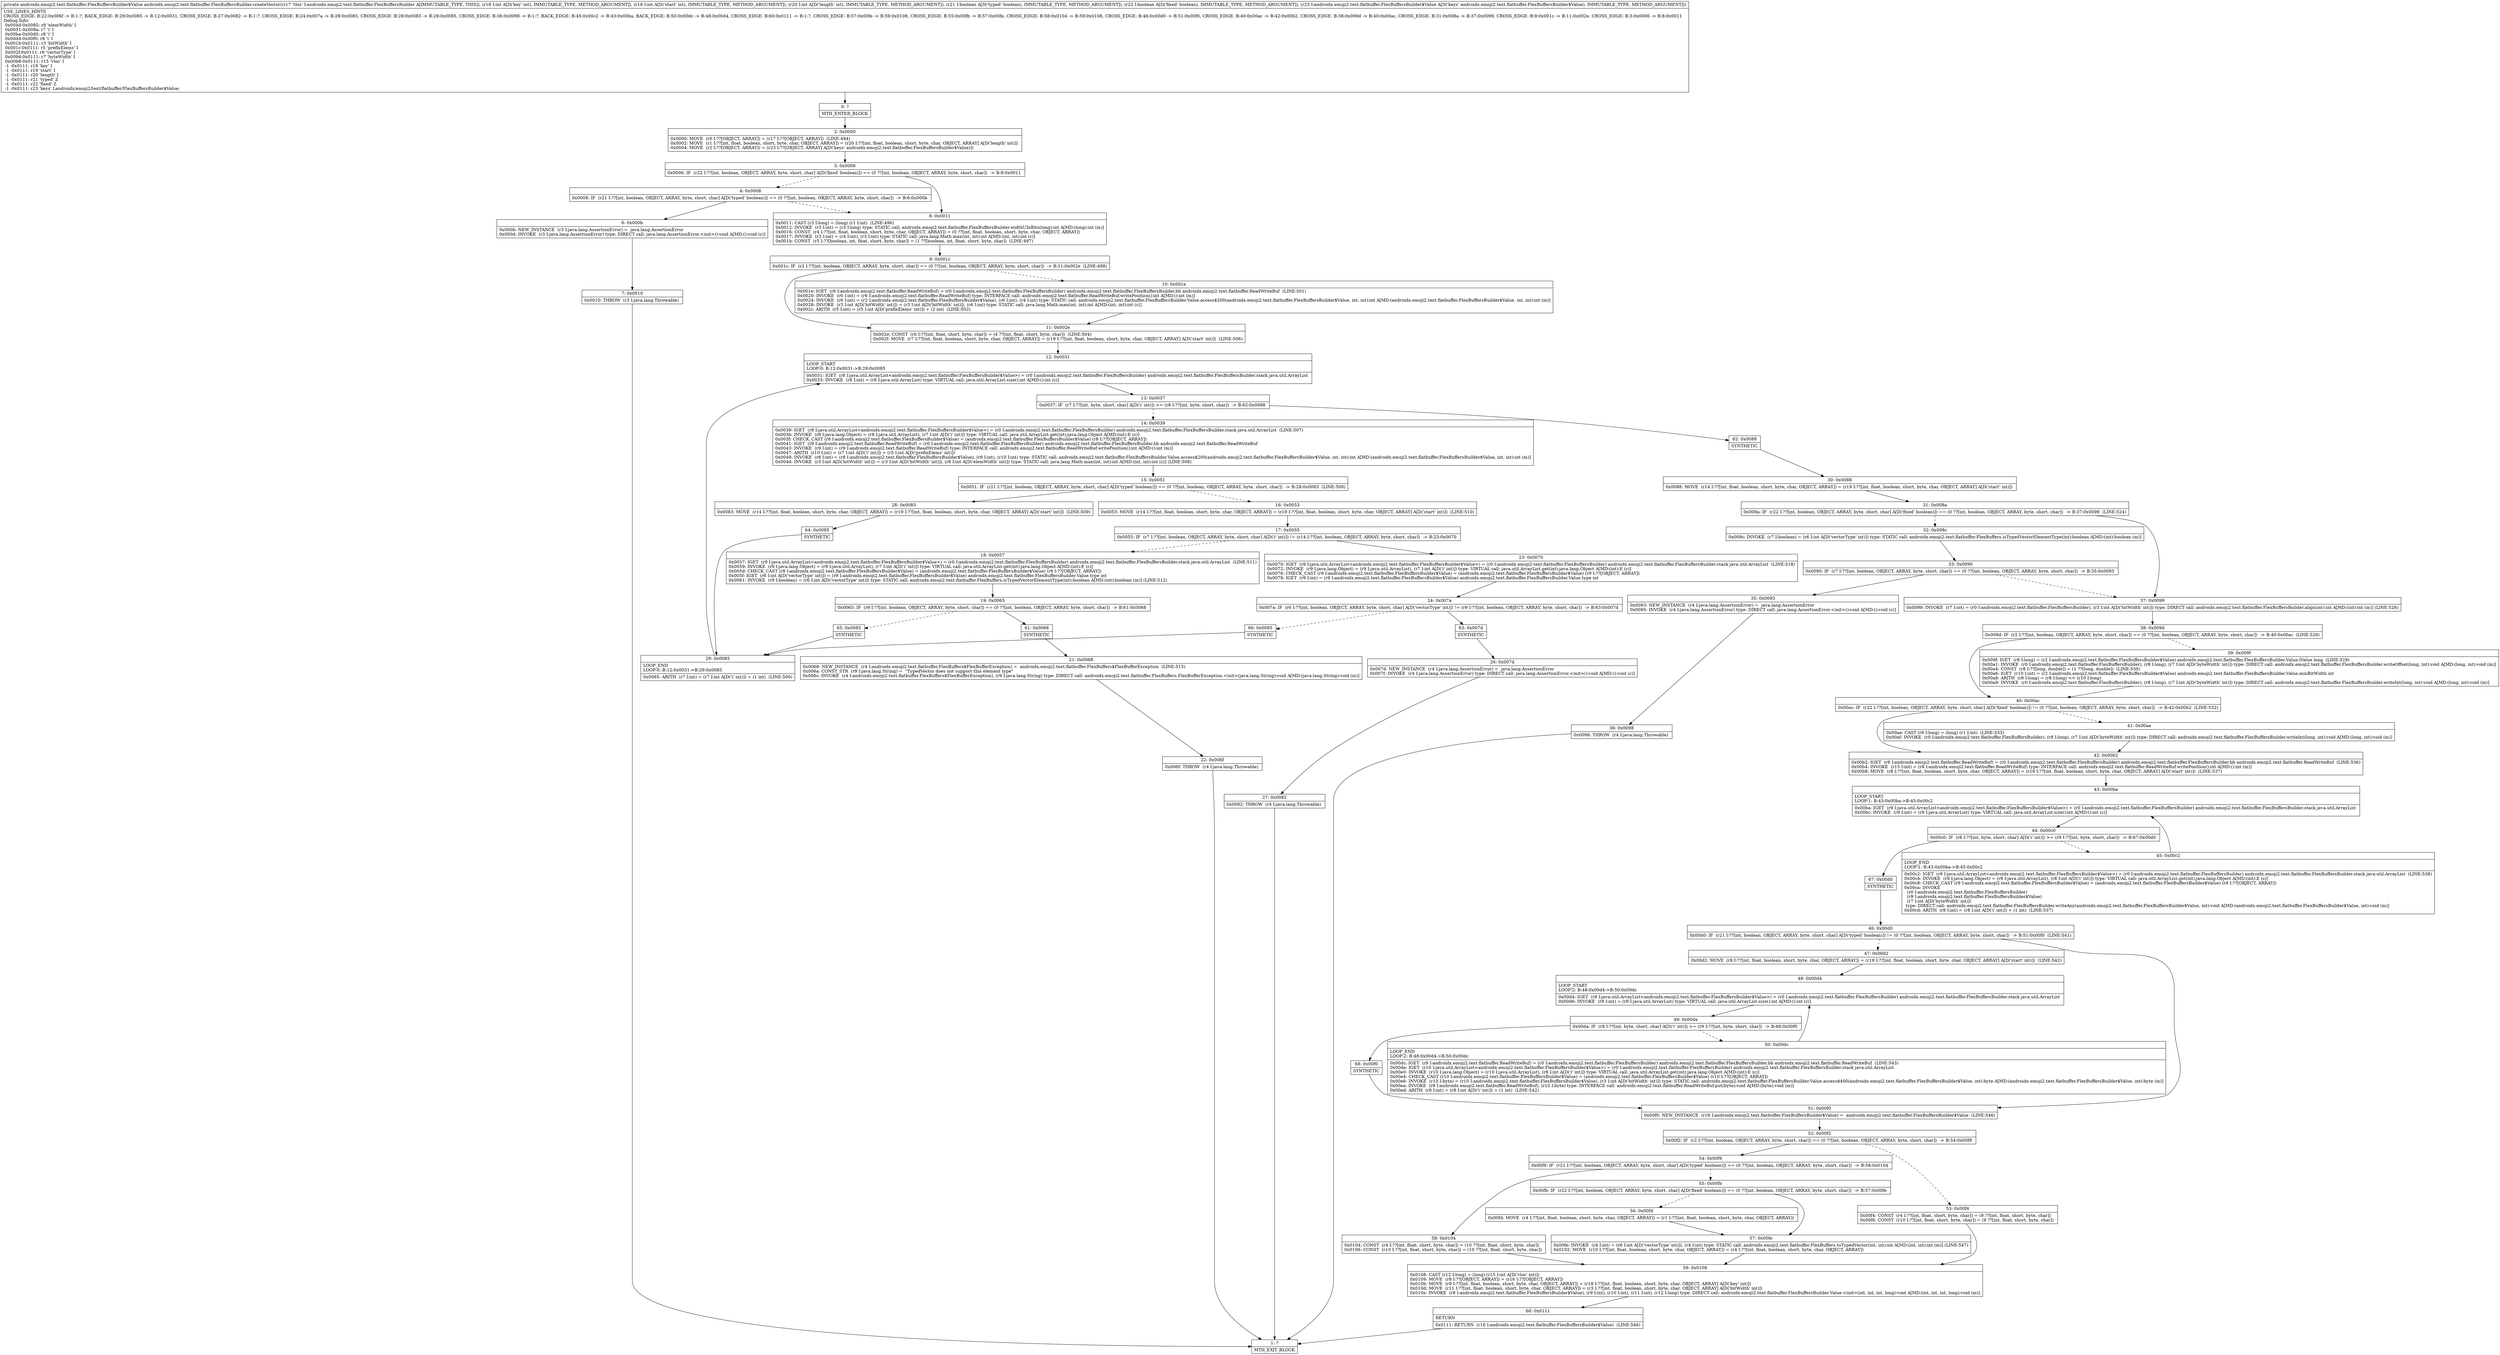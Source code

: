 digraph "CFG forandroidx.emoji2.text.flatbuffer.FlexBuffersBuilder.createVector(IIIZZLandroidx\/emoji2\/text\/flatbuffer\/FlexBuffersBuilder$Value;)Landroidx\/emoji2\/text\/flatbuffer\/FlexBuffersBuilder$Value;" {
Node_0 [shape=record,label="{0\:\ ?|MTH_ENTER_BLOCK\l}"];
Node_2 [shape=record,label="{2\:\ 0x0000|0x0000: MOVE  (r0 I:??[OBJECT, ARRAY]) = (r17 I:??[OBJECT, ARRAY])  (LINE:494)\l0x0002: MOVE  (r1 I:??[int, float, boolean, short, byte, char, OBJECT, ARRAY]) = (r20 I:??[int, float, boolean, short, byte, char, OBJECT, ARRAY] A[D('length' int)]) \l0x0004: MOVE  (r2 I:??[OBJECT, ARRAY]) = (r23 I:??[OBJECT, ARRAY] A[D('keys' androidx.emoji2.text.flatbuffer.FlexBuffersBuilder$Value)]) \l}"];
Node_3 [shape=record,label="{3\:\ 0x0006|0x0006: IF  (r22 I:??[int, boolean, OBJECT, ARRAY, byte, short, char] A[D('fixed' boolean)]) == (0 ??[int, boolean, OBJECT, ARRAY, byte, short, char])  \-\> B:8:0x0011 \l}"];
Node_4 [shape=record,label="{4\:\ 0x0008|0x0008: IF  (r21 I:??[int, boolean, OBJECT, ARRAY, byte, short, char] A[D('typed' boolean)]) == (0 ??[int, boolean, OBJECT, ARRAY, byte, short, char])  \-\> B:6:0x000b \l}"];
Node_6 [shape=record,label="{6\:\ 0x000b|0x000b: NEW_INSTANCE  (r3 I:java.lang.AssertionError) =  java.lang.AssertionError \l0x000d: INVOKE  (r3 I:java.lang.AssertionError) type: DIRECT call: java.lang.AssertionError.\<init\>():void A[MD:():void (c)]\l}"];
Node_7 [shape=record,label="{7\:\ 0x0010|0x0010: THROW  (r3 I:java.lang.Throwable) \l}"];
Node_1 [shape=record,label="{1\:\ ?|MTH_EXIT_BLOCK\l}"];
Node_8 [shape=record,label="{8\:\ 0x0011|0x0011: CAST (r3 I:long) = (long) (r1 I:int)  (LINE:496)\l0x0012: INVOKE  (r3 I:int) = (r3 I:long) type: STATIC call: androidx.emoji2.text.flatbuffer.FlexBuffersBuilder.widthUInBits(long):int A[MD:(long):int (m)]\l0x0016: CONST  (r4 I:??[int, float, boolean, short, byte, char, OBJECT, ARRAY]) = (0 ??[int, float, boolean, short, byte, char, OBJECT, ARRAY]) \l0x0017: INVOKE  (r3 I:int) = (r4 I:int), (r3 I:int) type: STATIC call: java.lang.Math.max(int, int):int A[MD:(int, int):int (c)]\l0x001b: CONST  (r5 I:??[boolean, int, float, short, byte, char]) = (1 ??[boolean, int, float, short, byte, char])  (LINE:497)\l}"];
Node_9 [shape=record,label="{9\:\ 0x001c|0x001c: IF  (r2 I:??[int, boolean, OBJECT, ARRAY, byte, short, char]) == (0 ??[int, boolean, OBJECT, ARRAY, byte, short, char])  \-\> B:11:0x002e  (LINE:498)\l}"];
Node_10 [shape=record,label="{10\:\ 0x001e|0x001e: IGET  (r6 I:androidx.emoji2.text.flatbuffer.ReadWriteBuf) = (r0 I:androidx.emoji2.text.flatbuffer.FlexBuffersBuilder) androidx.emoji2.text.flatbuffer.FlexBuffersBuilder.bb androidx.emoji2.text.flatbuffer.ReadWriteBuf  (LINE:501)\l0x0020: INVOKE  (r6 I:int) = (r6 I:androidx.emoji2.text.flatbuffer.ReadWriteBuf) type: INTERFACE call: androidx.emoji2.text.flatbuffer.ReadWriteBuf.writePosition():int A[MD:():int (m)]\l0x0024: INVOKE  (r6 I:int) = (r2 I:androidx.emoji2.text.flatbuffer.FlexBuffersBuilder$Value), (r6 I:int), (r4 I:int) type: STATIC call: androidx.emoji2.text.flatbuffer.FlexBuffersBuilder.Value.access$200(androidx.emoji2.text.flatbuffer.FlexBuffersBuilder$Value, int, int):int A[MD:(androidx.emoji2.text.flatbuffer.FlexBuffersBuilder$Value, int, int):int (m)]\l0x0028: INVOKE  (r3 I:int A[D('bitWidth' int)]) = (r3 I:int A[D('bitWidth' int)]), (r6 I:int) type: STATIC call: java.lang.Math.max(int, int):int A[MD:(int, int):int (c)]\l0x002c: ARITH  (r5 I:int) = (r5 I:int A[D('prefixElems' int)]) + (2 int)  (LINE:502)\l}"];
Node_11 [shape=record,label="{11\:\ 0x002e|0x002e: CONST  (r6 I:??[int, float, short, byte, char]) = (4 ??[int, float, short, byte, char])  (LINE:504)\l0x002f: MOVE  (r7 I:??[int, float, boolean, short, byte, char, OBJECT, ARRAY]) = (r19 I:??[int, float, boolean, short, byte, char, OBJECT, ARRAY] A[D('start' int)])  (LINE:506)\l}"];
Node_12 [shape=record,label="{12\:\ 0x0031|LOOP_START\lLOOP:0: B:12:0x0031\-\>B:29:0x0085\l|0x0031: IGET  (r8 I:java.util.ArrayList\<androidx.emoji2.text.flatbuffer.FlexBuffersBuilder$Value\>) = (r0 I:androidx.emoji2.text.flatbuffer.FlexBuffersBuilder) androidx.emoji2.text.flatbuffer.FlexBuffersBuilder.stack java.util.ArrayList \l0x0033: INVOKE  (r8 I:int) = (r8 I:java.util.ArrayList) type: VIRTUAL call: java.util.ArrayList.size():int A[MD:():int (c)]\l}"];
Node_13 [shape=record,label="{13\:\ 0x0037|0x0037: IF  (r7 I:??[int, byte, short, char] A[D('i' int)]) \>= (r8 I:??[int, byte, short, char])  \-\> B:62:0x0088 \l}"];
Node_14 [shape=record,label="{14\:\ 0x0039|0x0039: IGET  (r8 I:java.util.ArrayList\<androidx.emoji2.text.flatbuffer.FlexBuffersBuilder$Value\>) = (r0 I:androidx.emoji2.text.flatbuffer.FlexBuffersBuilder) androidx.emoji2.text.flatbuffer.FlexBuffersBuilder.stack java.util.ArrayList  (LINE:507)\l0x003b: INVOKE  (r8 I:java.lang.Object) = (r8 I:java.util.ArrayList), (r7 I:int A[D('i' int)]) type: VIRTUAL call: java.util.ArrayList.get(int):java.lang.Object A[MD:(int):E (c)]\l0x003f: CHECK_CAST (r8 I:androidx.emoji2.text.flatbuffer.FlexBuffersBuilder$Value) = (androidx.emoji2.text.flatbuffer.FlexBuffersBuilder$Value) (r8 I:??[OBJECT, ARRAY]) \l0x0041: IGET  (r9 I:androidx.emoji2.text.flatbuffer.ReadWriteBuf) = (r0 I:androidx.emoji2.text.flatbuffer.FlexBuffersBuilder) androidx.emoji2.text.flatbuffer.FlexBuffersBuilder.bb androidx.emoji2.text.flatbuffer.ReadWriteBuf \l0x0043: INVOKE  (r9 I:int) = (r9 I:androidx.emoji2.text.flatbuffer.ReadWriteBuf) type: INTERFACE call: androidx.emoji2.text.flatbuffer.ReadWriteBuf.writePosition():int A[MD:():int (m)]\l0x0047: ARITH  (r10 I:int) = (r7 I:int A[D('i' int)]) + (r5 I:int A[D('prefixElems' int)]) \l0x0049: INVOKE  (r8 I:int) = (r8 I:androidx.emoji2.text.flatbuffer.FlexBuffersBuilder$Value), (r9 I:int), (r10 I:int) type: STATIC call: androidx.emoji2.text.flatbuffer.FlexBuffersBuilder.Value.access$200(androidx.emoji2.text.flatbuffer.FlexBuffersBuilder$Value, int, int):int A[MD:(androidx.emoji2.text.flatbuffer.FlexBuffersBuilder$Value, int, int):int (m)]\l0x004d: INVOKE  (r3 I:int A[D('bitWidth' int)]) = (r3 I:int A[D('bitWidth' int)]), (r8 I:int A[D('elemWidth' int)]) type: STATIC call: java.lang.Math.max(int, int):int A[MD:(int, int):int (c)] (LINE:508)\l}"];
Node_15 [shape=record,label="{15\:\ 0x0051|0x0051: IF  (r21 I:??[int, boolean, OBJECT, ARRAY, byte, short, char] A[D('typed' boolean)]) == (0 ??[int, boolean, OBJECT, ARRAY, byte, short, char])  \-\> B:28:0x0083  (LINE:509)\l}"];
Node_16 [shape=record,label="{16\:\ 0x0053|0x0053: MOVE  (r14 I:??[int, float, boolean, short, byte, char, OBJECT, ARRAY]) = (r19 I:??[int, float, boolean, short, byte, char, OBJECT, ARRAY] A[D('start' int)])  (LINE:510)\l}"];
Node_17 [shape=record,label="{17\:\ 0x0055|0x0055: IF  (r7 I:??[int, boolean, OBJECT, ARRAY, byte, short, char] A[D('i' int)]) != (r14 I:??[int, boolean, OBJECT, ARRAY, byte, short, char])  \-\> B:23:0x0070 \l}"];
Node_18 [shape=record,label="{18\:\ 0x0057|0x0057: IGET  (r9 I:java.util.ArrayList\<androidx.emoji2.text.flatbuffer.FlexBuffersBuilder$Value\>) = (r0 I:androidx.emoji2.text.flatbuffer.FlexBuffersBuilder) androidx.emoji2.text.flatbuffer.FlexBuffersBuilder.stack java.util.ArrayList  (LINE:511)\l0x0059: INVOKE  (r9 I:java.lang.Object) = (r9 I:java.util.ArrayList), (r7 I:int A[D('i' int)]) type: VIRTUAL call: java.util.ArrayList.get(int):java.lang.Object A[MD:(int):E (c)]\l0x005d: CHECK_CAST (r9 I:androidx.emoji2.text.flatbuffer.FlexBuffersBuilder$Value) = (androidx.emoji2.text.flatbuffer.FlexBuffersBuilder$Value) (r9 I:??[OBJECT, ARRAY]) \l0x005f: IGET  (r6 I:int A[D('vectorType' int)]) = (r9 I:androidx.emoji2.text.flatbuffer.FlexBuffersBuilder$Value) androidx.emoji2.text.flatbuffer.FlexBuffersBuilder.Value.type int \l0x0061: INVOKE  (r9 I:boolean) = (r6 I:int A[D('vectorType' int)]) type: STATIC call: androidx.emoji2.text.flatbuffer.FlexBuffers.isTypedVectorElementType(int):boolean A[MD:(int):boolean (m)] (LINE:512)\l}"];
Node_19 [shape=record,label="{19\:\ 0x0065|0x0065: IF  (r9 I:??[int, boolean, OBJECT, ARRAY, byte, short, char]) == (0 ??[int, boolean, OBJECT, ARRAY, byte, short, char])  \-\> B:61:0x0068 \l}"];
Node_61 [shape=record,label="{61\:\ 0x0068|SYNTHETIC\l}"];
Node_21 [shape=record,label="{21\:\ 0x0068|0x0068: NEW_INSTANCE  (r4 I:androidx.emoji2.text.flatbuffer.FlexBuffers$FlexBufferException) =  androidx.emoji2.text.flatbuffer.FlexBuffers$FlexBufferException  (LINE:513)\l0x006a: CONST_STR  (r9 I:java.lang.String) =  \"TypedVector does not support this element type\" \l0x006c: INVOKE  (r4 I:androidx.emoji2.text.flatbuffer.FlexBuffers$FlexBufferException), (r9 I:java.lang.String) type: DIRECT call: androidx.emoji2.text.flatbuffer.FlexBuffers.FlexBufferException.\<init\>(java.lang.String):void A[MD:(java.lang.String):void (m)]\l}"];
Node_22 [shape=record,label="{22\:\ 0x006f|0x006f: THROW  (r4 I:java.lang.Throwable) \l}"];
Node_65 [shape=record,label="{65\:\ 0x0085|SYNTHETIC\l}"];
Node_29 [shape=record,label="{29\:\ 0x0085|LOOP_END\lLOOP:0: B:12:0x0031\-\>B:29:0x0085\l|0x0085: ARITH  (r7 I:int) = (r7 I:int A[D('i' int)]) + (1 int)  (LINE:506)\l}"];
Node_23 [shape=record,label="{23\:\ 0x0070|0x0070: IGET  (r9 I:java.util.ArrayList\<androidx.emoji2.text.flatbuffer.FlexBuffersBuilder$Value\>) = (r0 I:androidx.emoji2.text.flatbuffer.FlexBuffersBuilder) androidx.emoji2.text.flatbuffer.FlexBuffersBuilder.stack java.util.ArrayList  (LINE:518)\l0x0072: INVOKE  (r9 I:java.lang.Object) = (r9 I:java.util.ArrayList), (r7 I:int A[D('i' int)]) type: VIRTUAL call: java.util.ArrayList.get(int):java.lang.Object A[MD:(int):E (c)]\l0x0076: CHECK_CAST (r9 I:androidx.emoji2.text.flatbuffer.FlexBuffersBuilder$Value) = (androidx.emoji2.text.flatbuffer.FlexBuffersBuilder$Value) (r9 I:??[OBJECT, ARRAY]) \l0x0078: IGET  (r9 I:int) = (r9 I:androidx.emoji2.text.flatbuffer.FlexBuffersBuilder$Value) androidx.emoji2.text.flatbuffer.FlexBuffersBuilder.Value.type int \l}"];
Node_24 [shape=record,label="{24\:\ 0x007a|0x007a: IF  (r6 I:??[int, boolean, OBJECT, ARRAY, byte, short, char] A[D('vectorType' int)]) != (r9 I:??[int, boolean, OBJECT, ARRAY, byte, short, char])  \-\> B:63:0x007d \l}"];
Node_63 [shape=record,label="{63\:\ 0x007d|SYNTHETIC\l}"];
Node_26 [shape=record,label="{26\:\ 0x007d|0x007d: NEW_INSTANCE  (r4 I:java.lang.AssertionError) =  java.lang.AssertionError \l0x007f: INVOKE  (r4 I:java.lang.AssertionError) type: DIRECT call: java.lang.AssertionError.\<init\>():void A[MD:():void (c)]\l}"];
Node_27 [shape=record,label="{27\:\ 0x0082|0x0082: THROW  (r4 I:java.lang.Throwable) \l}"];
Node_66 [shape=record,label="{66\:\ 0x0085|SYNTHETIC\l}"];
Node_28 [shape=record,label="{28\:\ 0x0083|0x0083: MOVE  (r14 I:??[int, float, boolean, short, byte, char, OBJECT, ARRAY]) = (r19 I:??[int, float, boolean, short, byte, char, OBJECT, ARRAY] A[D('start' int)])  (LINE:509)\l}"];
Node_64 [shape=record,label="{64\:\ 0x0085|SYNTHETIC\l}"];
Node_62 [shape=record,label="{62\:\ 0x0088|SYNTHETIC\l}"];
Node_30 [shape=record,label="{30\:\ 0x0088|0x0088: MOVE  (r14 I:??[int, float, boolean, short, byte, char, OBJECT, ARRAY]) = (r19 I:??[int, float, boolean, short, byte, char, OBJECT, ARRAY] A[D('start' int)]) \l}"];
Node_31 [shape=record,label="{31\:\ 0x008a|0x008a: IF  (r22 I:??[int, boolean, OBJECT, ARRAY, byte, short, char] A[D('fixed' boolean)]) == (0 ??[int, boolean, OBJECT, ARRAY, byte, short, char])  \-\> B:37:0x0099  (LINE:524)\l}"];
Node_32 [shape=record,label="{32\:\ 0x008c|0x008c: INVOKE  (r7 I:boolean) = (r6 I:int A[D('vectorType' int)]) type: STATIC call: androidx.emoji2.text.flatbuffer.FlexBuffers.isTypedVectorElementType(int):boolean A[MD:(int):boolean (m)]\l}"];
Node_33 [shape=record,label="{33\:\ 0x0090|0x0090: IF  (r7 I:??[int, boolean, OBJECT, ARRAY, byte, short, char]) == (0 ??[int, boolean, OBJECT, ARRAY, byte, short, char])  \-\> B:35:0x0093 \l}"];
Node_35 [shape=record,label="{35\:\ 0x0093|0x0093: NEW_INSTANCE  (r4 I:java.lang.AssertionError) =  java.lang.AssertionError \l0x0095: INVOKE  (r4 I:java.lang.AssertionError) type: DIRECT call: java.lang.AssertionError.\<init\>():void A[MD:():void (c)]\l}"];
Node_36 [shape=record,label="{36\:\ 0x0098|0x0098: THROW  (r4 I:java.lang.Throwable) \l}"];
Node_37 [shape=record,label="{37\:\ 0x0099|0x0099: INVOKE  (r7 I:int) = (r0 I:androidx.emoji2.text.flatbuffer.FlexBuffersBuilder), (r3 I:int A[D('bitWidth' int)]) type: DIRECT call: androidx.emoji2.text.flatbuffer.FlexBuffersBuilder.align(int):int A[MD:(int):int (m)] (LINE:526)\l}"];
Node_38 [shape=record,label="{38\:\ 0x009d|0x009d: IF  (r2 I:??[int, boolean, OBJECT, ARRAY, byte, short, char]) == (0 ??[int, boolean, OBJECT, ARRAY, byte, short, char])  \-\> B:40:0x00ac  (LINE:528)\l}"];
Node_39 [shape=record,label="{39\:\ 0x009f|0x009f: IGET  (r8 I:long) = (r2 I:androidx.emoji2.text.flatbuffer.FlexBuffersBuilder$Value) androidx.emoji2.text.flatbuffer.FlexBuffersBuilder.Value.iValue long  (LINE:529)\l0x00a1: INVOKE  (r0 I:androidx.emoji2.text.flatbuffer.FlexBuffersBuilder), (r8 I:long), (r7 I:int A[D('byteWidth' int)]) type: DIRECT call: androidx.emoji2.text.flatbuffer.FlexBuffersBuilder.writeOffset(long, int):void A[MD:(long, int):void (m)]\l0x00a4: CONST  (r8 I:??[long, double]) = (1 ??[long, double])  (LINE:530)\l0x00a6: IGET  (r10 I:int) = (r2 I:androidx.emoji2.text.flatbuffer.FlexBuffersBuilder$Value) androidx.emoji2.text.flatbuffer.FlexBuffersBuilder.Value.minBitWidth int \l0x00a8: ARITH  (r8 I:long) = (r8 I:long) \<\< (r10 I:long) \l0x00a9: INVOKE  (r0 I:androidx.emoji2.text.flatbuffer.FlexBuffersBuilder), (r8 I:long), (r7 I:int A[D('byteWidth' int)]) type: DIRECT call: androidx.emoji2.text.flatbuffer.FlexBuffersBuilder.writeInt(long, int):void A[MD:(long, int):void (m)]\l}"];
Node_40 [shape=record,label="{40\:\ 0x00ac|0x00ac: IF  (r22 I:??[int, boolean, OBJECT, ARRAY, byte, short, char] A[D('fixed' boolean)]) != (0 ??[int, boolean, OBJECT, ARRAY, byte, short, char])  \-\> B:42:0x00b2  (LINE:532)\l}"];
Node_41 [shape=record,label="{41\:\ 0x00ae|0x00ae: CAST (r8 I:long) = (long) (r1 I:int)  (LINE:533)\l0x00af: INVOKE  (r0 I:androidx.emoji2.text.flatbuffer.FlexBuffersBuilder), (r8 I:long), (r7 I:int A[D('byteWidth' int)]) type: DIRECT call: androidx.emoji2.text.flatbuffer.FlexBuffersBuilder.writeInt(long, int):void A[MD:(long, int):void (m)]\l}"];
Node_42 [shape=record,label="{42\:\ 0x00b2|0x00b2: IGET  (r8 I:androidx.emoji2.text.flatbuffer.ReadWriteBuf) = (r0 I:androidx.emoji2.text.flatbuffer.FlexBuffersBuilder) androidx.emoji2.text.flatbuffer.FlexBuffersBuilder.bb androidx.emoji2.text.flatbuffer.ReadWriteBuf  (LINE:536)\l0x00b4: INVOKE  (r15 I:int) = (r8 I:androidx.emoji2.text.flatbuffer.ReadWriteBuf) type: INTERFACE call: androidx.emoji2.text.flatbuffer.ReadWriteBuf.writePosition():int A[MD:():int (m)]\l0x00b8: MOVE  (r8 I:??[int, float, boolean, short, byte, char, OBJECT, ARRAY]) = (r19 I:??[int, float, boolean, short, byte, char, OBJECT, ARRAY] A[D('start' int)])  (LINE:537)\l}"];
Node_43 [shape=record,label="{43\:\ 0x00ba|LOOP_START\lLOOP:1: B:43:0x00ba\-\>B:45:0x00c2\l|0x00ba: IGET  (r9 I:java.util.ArrayList\<androidx.emoji2.text.flatbuffer.FlexBuffersBuilder$Value\>) = (r0 I:androidx.emoji2.text.flatbuffer.FlexBuffersBuilder) androidx.emoji2.text.flatbuffer.FlexBuffersBuilder.stack java.util.ArrayList \l0x00bc: INVOKE  (r9 I:int) = (r9 I:java.util.ArrayList) type: VIRTUAL call: java.util.ArrayList.size():int A[MD:():int (c)]\l}"];
Node_44 [shape=record,label="{44\:\ 0x00c0|0x00c0: IF  (r8 I:??[int, byte, short, char] A[D('i' int)]) \>= (r9 I:??[int, byte, short, char])  \-\> B:67:0x00d0 \l}"];
Node_45 [shape=record,label="{45\:\ 0x00c2|LOOP_END\lLOOP:1: B:43:0x00ba\-\>B:45:0x00c2\l|0x00c2: IGET  (r9 I:java.util.ArrayList\<androidx.emoji2.text.flatbuffer.FlexBuffersBuilder$Value\>) = (r0 I:androidx.emoji2.text.flatbuffer.FlexBuffersBuilder) androidx.emoji2.text.flatbuffer.FlexBuffersBuilder.stack java.util.ArrayList  (LINE:538)\l0x00c4: INVOKE  (r9 I:java.lang.Object) = (r9 I:java.util.ArrayList), (r8 I:int A[D('i' int)]) type: VIRTUAL call: java.util.ArrayList.get(int):java.lang.Object A[MD:(int):E (c)]\l0x00c8: CHECK_CAST (r9 I:androidx.emoji2.text.flatbuffer.FlexBuffersBuilder$Value) = (androidx.emoji2.text.flatbuffer.FlexBuffersBuilder$Value) (r9 I:??[OBJECT, ARRAY]) \l0x00ca: INVOKE  \l  (r0 I:androidx.emoji2.text.flatbuffer.FlexBuffersBuilder)\l  (r9 I:androidx.emoji2.text.flatbuffer.FlexBuffersBuilder$Value)\l  (r7 I:int A[D('byteWidth' int)])\l type: DIRECT call: androidx.emoji2.text.flatbuffer.FlexBuffersBuilder.writeAny(androidx.emoji2.text.flatbuffer.FlexBuffersBuilder$Value, int):void A[MD:(androidx.emoji2.text.flatbuffer.FlexBuffersBuilder$Value, int):void (m)]\l0x00cd: ARITH  (r8 I:int) = (r8 I:int A[D('i' int)]) + (1 int)  (LINE:537)\l}"];
Node_67 [shape=record,label="{67\:\ 0x00d0|SYNTHETIC\l}"];
Node_46 [shape=record,label="{46\:\ 0x00d0|0x00d0: IF  (r21 I:??[int, boolean, OBJECT, ARRAY, byte, short, char] A[D('typed' boolean)]) != (0 ??[int, boolean, OBJECT, ARRAY, byte, short, char])  \-\> B:51:0x00f0  (LINE:541)\l}"];
Node_47 [shape=record,label="{47\:\ 0x00d2|0x00d2: MOVE  (r8 I:??[int, float, boolean, short, byte, char, OBJECT, ARRAY]) = (r19 I:??[int, float, boolean, short, byte, char, OBJECT, ARRAY] A[D('start' int)])  (LINE:542)\l}"];
Node_48 [shape=record,label="{48\:\ 0x00d4|LOOP_START\lLOOP:2: B:48:0x00d4\-\>B:50:0x00dc\l|0x00d4: IGET  (r9 I:java.util.ArrayList\<androidx.emoji2.text.flatbuffer.FlexBuffersBuilder$Value\>) = (r0 I:androidx.emoji2.text.flatbuffer.FlexBuffersBuilder) androidx.emoji2.text.flatbuffer.FlexBuffersBuilder.stack java.util.ArrayList \l0x00d6: INVOKE  (r9 I:int) = (r9 I:java.util.ArrayList) type: VIRTUAL call: java.util.ArrayList.size():int A[MD:():int (c)]\l}"];
Node_49 [shape=record,label="{49\:\ 0x00da|0x00da: IF  (r8 I:??[int, byte, short, char] A[D('i' int)]) \>= (r9 I:??[int, byte, short, char])  \-\> B:68:0x00f0 \l}"];
Node_50 [shape=record,label="{50\:\ 0x00dc|LOOP_END\lLOOP:2: B:48:0x00d4\-\>B:50:0x00dc\l|0x00dc: IGET  (r9 I:androidx.emoji2.text.flatbuffer.ReadWriteBuf) = (r0 I:androidx.emoji2.text.flatbuffer.FlexBuffersBuilder) androidx.emoji2.text.flatbuffer.FlexBuffersBuilder.bb androidx.emoji2.text.flatbuffer.ReadWriteBuf  (LINE:543)\l0x00de: IGET  (r10 I:java.util.ArrayList\<androidx.emoji2.text.flatbuffer.FlexBuffersBuilder$Value\>) = (r0 I:androidx.emoji2.text.flatbuffer.FlexBuffersBuilder) androidx.emoji2.text.flatbuffer.FlexBuffersBuilder.stack java.util.ArrayList \l0x00e0: INVOKE  (r10 I:java.lang.Object) = (r10 I:java.util.ArrayList), (r8 I:int A[D('i' int)]) type: VIRTUAL call: java.util.ArrayList.get(int):java.lang.Object A[MD:(int):E (c)]\l0x00e4: CHECK_CAST (r10 I:androidx.emoji2.text.flatbuffer.FlexBuffersBuilder$Value) = (androidx.emoji2.text.flatbuffer.FlexBuffersBuilder$Value) (r10 I:??[OBJECT, ARRAY]) \l0x00e6: INVOKE  (r10 I:byte) = (r10 I:androidx.emoji2.text.flatbuffer.FlexBuffersBuilder$Value), (r3 I:int A[D('bitWidth' int)]) type: STATIC call: androidx.emoji2.text.flatbuffer.FlexBuffersBuilder.Value.access$400(androidx.emoji2.text.flatbuffer.FlexBuffersBuilder$Value, int):byte A[MD:(androidx.emoji2.text.flatbuffer.FlexBuffersBuilder$Value, int):byte (m)]\l0x00ea: INVOKE  (r9 I:androidx.emoji2.text.flatbuffer.ReadWriteBuf), (r10 I:byte) type: INTERFACE call: androidx.emoji2.text.flatbuffer.ReadWriteBuf.put(byte):void A[MD:(byte):void (m)]\l0x00ed: ARITH  (r8 I:int) = (r8 I:int A[D('i' int)]) + (1 int)  (LINE:542)\l}"];
Node_68 [shape=record,label="{68\:\ 0x00f0|SYNTHETIC\l}"];
Node_51 [shape=record,label="{51\:\ 0x00f0|0x00f0: NEW_INSTANCE  (r16 I:androidx.emoji2.text.flatbuffer.FlexBuffersBuilder$Value) =  androidx.emoji2.text.flatbuffer.FlexBuffersBuilder$Value  (LINE:546)\l}"];
Node_52 [shape=record,label="{52\:\ 0x00f2|0x00f2: IF  (r2 I:??[int, boolean, OBJECT, ARRAY, byte, short, char]) == (0 ??[int, boolean, OBJECT, ARRAY, byte, short, char])  \-\> B:54:0x00f9 \l}"];
Node_53 [shape=record,label="{53\:\ 0x00f4|0x00f4: CONST  (r4 I:??[int, float, short, byte, char]) = (9 ??[int, float, short, byte, char]) \l0x00f6: CONST  (r10 I:??[int, float, short, byte, char]) = (9 ??[int, float, short, byte, char]) \l}"];
Node_59 [shape=record,label="{59\:\ 0x0108|0x0108: CAST (r12 I:long) = (long) (r15 I:int A[D('vloc' int)]) \l0x0109: MOVE  (r8 I:??[OBJECT, ARRAY]) = (r16 I:??[OBJECT, ARRAY]) \l0x010b: MOVE  (r9 I:??[int, float, boolean, short, byte, char, OBJECT, ARRAY]) = (r18 I:??[int, float, boolean, short, byte, char, OBJECT, ARRAY] A[D('key' int)]) \l0x010d: MOVE  (r11 I:??[int, float, boolean, short, byte, char, OBJECT, ARRAY]) = (r3 I:??[int, float, boolean, short, byte, char, OBJECT, ARRAY] A[D('bitWidth' int)]) \l0x010e: INVOKE  (r8 I:androidx.emoji2.text.flatbuffer.FlexBuffersBuilder$Value), (r9 I:int), (r10 I:int), (r11 I:int), (r12 I:long) type: DIRECT call: androidx.emoji2.text.flatbuffer.FlexBuffersBuilder.Value.\<init\>(int, int, int, long):void A[MD:(int, int, int, long):void (m)]\l}"];
Node_60 [shape=record,label="{60\:\ 0x0111|RETURN\l|0x0111: RETURN  (r16 I:androidx.emoji2.text.flatbuffer.FlexBuffersBuilder$Value)  (LINE:546)\l}"];
Node_54 [shape=record,label="{54\:\ 0x00f9|0x00f9: IF  (r21 I:??[int, boolean, OBJECT, ARRAY, byte, short, char] A[D('typed' boolean)]) == (0 ??[int, boolean, OBJECT, ARRAY, byte, short, char])  \-\> B:58:0x0104 \l}"];
Node_55 [shape=record,label="{55\:\ 0x00fb|0x00fb: IF  (r22 I:??[int, boolean, OBJECT, ARRAY, byte, short, char] A[D('fixed' boolean)]) == (0 ??[int, boolean, OBJECT, ARRAY, byte, short, char])  \-\> B:57:0x00fe \l}"];
Node_56 [shape=record,label="{56\:\ 0x00fd|0x00fd: MOVE  (r4 I:??[int, float, boolean, short, byte, char, OBJECT, ARRAY]) = (r1 I:??[int, float, boolean, short, byte, char, OBJECT, ARRAY]) \l}"];
Node_57 [shape=record,label="{57\:\ 0x00fe|0x00fe: INVOKE  (r4 I:int) = (r6 I:int A[D('vectorType' int)]), (r4 I:int) type: STATIC call: androidx.emoji2.text.flatbuffer.FlexBuffers.toTypedVector(int, int):int A[MD:(int, int):int (m)] (LINE:547)\l0x0102: MOVE  (r10 I:??[int, float, boolean, short, byte, char, OBJECT, ARRAY]) = (r4 I:??[int, float, boolean, short, byte, char, OBJECT, ARRAY]) \l}"];
Node_58 [shape=record,label="{58\:\ 0x0104|0x0104: CONST  (r4 I:??[int, float, short, byte, char]) = (10 ??[int, float, short, byte, char]) \l0x0106: CONST  (r10 I:??[int, float, short, byte, char]) = (10 ??[int, float, short, byte, char]) \l}"];
MethodNode[shape=record,label="{private androidx.emoji2.text.flatbuffer.FlexBuffersBuilder$Value androidx.emoji2.text.flatbuffer.FlexBuffersBuilder.createVector((r17 'this' I:androidx.emoji2.text.flatbuffer.FlexBuffersBuilder A[IMMUTABLE_TYPE, THIS]), (r18 I:int A[D('key' int), IMMUTABLE_TYPE, METHOD_ARGUMENT]), (r19 I:int A[D('start' int), IMMUTABLE_TYPE, METHOD_ARGUMENT]), (r20 I:int A[D('length' int), IMMUTABLE_TYPE, METHOD_ARGUMENT]), (r21 I:boolean A[D('typed' boolean), IMMUTABLE_TYPE, METHOD_ARGUMENT]), (r22 I:boolean A[D('fixed' boolean), IMMUTABLE_TYPE, METHOD_ARGUMENT]), (r23 I:androidx.emoji2.text.flatbuffer.FlexBuffersBuilder$Value A[D('keys' androidx.emoji2.text.flatbuffer.FlexBuffersBuilder$Value), IMMUTABLE_TYPE, METHOD_ARGUMENT]))  | USE_LINES_HINTS\lCROSS_EDGE: B:22:0x006f \-\> B:1:?, BACK_EDGE: B:29:0x0085 \-\> B:12:0x0031, CROSS_EDGE: B:27:0x0082 \-\> B:1:?, CROSS_EDGE: B:24:0x007a \-\> B:29:0x0085, CROSS_EDGE: B:28:0x0083 \-\> B:29:0x0085, CROSS_EDGE: B:36:0x0098 \-\> B:1:?, BACK_EDGE: B:45:0x00c2 \-\> B:43:0x00ba, BACK_EDGE: B:50:0x00dc \-\> B:48:0x00d4, CROSS_EDGE: B:60:0x0111 \-\> B:1:?, CROSS_EDGE: B:57:0x00fe \-\> B:59:0x0108, CROSS_EDGE: B:55:0x00fb \-\> B:57:0x00fe, CROSS_EDGE: B:58:0x0104 \-\> B:59:0x0108, CROSS_EDGE: B:46:0x00d0 \-\> B:51:0x00f0, CROSS_EDGE: B:40:0x00ac \-\> B:42:0x00b2, CROSS_EDGE: B:38:0x009d \-\> B:40:0x00ac, CROSS_EDGE: B:31:0x008a \-\> B:37:0x0099, CROSS_EDGE: B:9:0x001c \-\> B:11:0x002e, CROSS_EDGE: B:3:0x0006 \-\> B:8:0x0011\lDebug Info:\l  0x004d\-0x0085: r8 'elemWidth' I\l  0x0031\-0x008a: r7 'i' I\l  0x00ba\-0x00d0: r8 'i' I\l  0x00d4\-0x00f0: r8 'i' I\l  0x001b\-0x0111: r3 'bitWidth' I\l  0x001c\-0x0111: r5 'prefixElems' I\l  0x002f\-0x0111: r6 'vectorType' I\l  0x009d\-0x0111: r7 'byteWidth' I\l  0x00b8\-0x0111: r15 'vloc' I\l  \-1 \-0x0111: r18 'key' I\l  \-1 \-0x0111: r19 'start' I\l  \-1 \-0x0111: r20 'length' I\l  \-1 \-0x0111: r21 'typed' Z\l  \-1 \-0x0111: r22 'fixed' Z\l  \-1 \-0x0111: r23 'keys' Landroidx\/emoji2\/text\/flatbuffer\/FlexBuffersBuilder$Value;\l}"];
MethodNode -> Node_0;Node_0 -> Node_2;
Node_2 -> Node_3;
Node_3 -> Node_4[style=dashed];
Node_3 -> Node_8;
Node_4 -> Node_6;
Node_4 -> Node_8[style=dashed];
Node_6 -> Node_7;
Node_7 -> Node_1;
Node_8 -> Node_9;
Node_9 -> Node_10[style=dashed];
Node_9 -> Node_11;
Node_10 -> Node_11;
Node_11 -> Node_12;
Node_12 -> Node_13;
Node_13 -> Node_14[style=dashed];
Node_13 -> Node_62;
Node_14 -> Node_15;
Node_15 -> Node_16[style=dashed];
Node_15 -> Node_28;
Node_16 -> Node_17;
Node_17 -> Node_18[style=dashed];
Node_17 -> Node_23;
Node_18 -> Node_19;
Node_19 -> Node_61;
Node_19 -> Node_65[style=dashed];
Node_61 -> Node_21;
Node_21 -> Node_22;
Node_22 -> Node_1;
Node_65 -> Node_29;
Node_29 -> Node_12;
Node_23 -> Node_24;
Node_24 -> Node_63;
Node_24 -> Node_66[style=dashed];
Node_63 -> Node_26;
Node_26 -> Node_27;
Node_27 -> Node_1;
Node_66 -> Node_29;
Node_28 -> Node_64;
Node_64 -> Node_29;
Node_62 -> Node_30;
Node_30 -> Node_31;
Node_31 -> Node_32[style=dashed];
Node_31 -> Node_37;
Node_32 -> Node_33;
Node_33 -> Node_35;
Node_33 -> Node_37[style=dashed];
Node_35 -> Node_36;
Node_36 -> Node_1;
Node_37 -> Node_38;
Node_38 -> Node_39[style=dashed];
Node_38 -> Node_40;
Node_39 -> Node_40;
Node_40 -> Node_41[style=dashed];
Node_40 -> Node_42;
Node_41 -> Node_42;
Node_42 -> Node_43;
Node_43 -> Node_44;
Node_44 -> Node_45[style=dashed];
Node_44 -> Node_67;
Node_45 -> Node_43;
Node_67 -> Node_46;
Node_46 -> Node_47[style=dashed];
Node_46 -> Node_51;
Node_47 -> Node_48;
Node_48 -> Node_49;
Node_49 -> Node_50[style=dashed];
Node_49 -> Node_68;
Node_50 -> Node_48;
Node_68 -> Node_51;
Node_51 -> Node_52;
Node_52 -> Node_53[style=dashed];
Node_52 -> Node_54;
Node_53 -> Node_59;
Node_59 -> Node_60;
Node_60 -> Node_1;
Node_54 -> Node_55[style=dashed];
Node_54 -> Node_58;
Node_55 -> Node_56[style=dashed];
Node_55 -> Node_57;
Node_56 -> Node_57;
Node_57 -> Node_59;
Node_58 -> Node_59;
}

